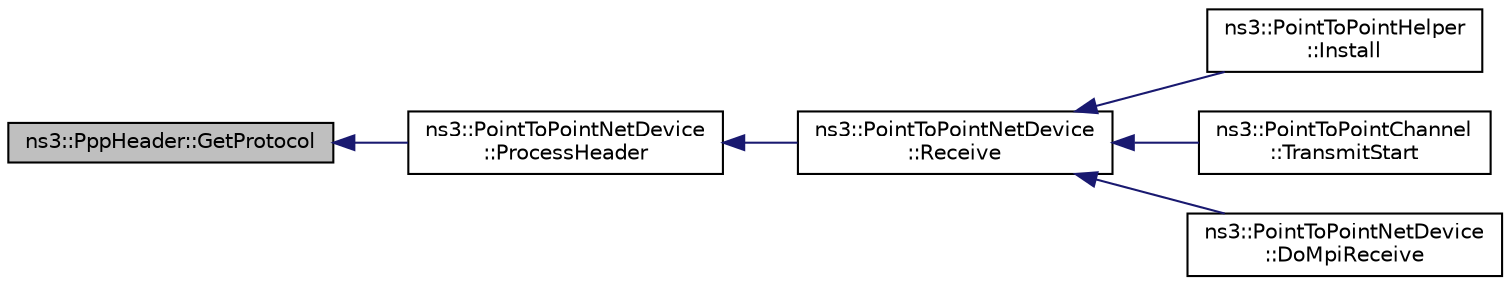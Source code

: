 digraph "ns3::PppHeader::GetProtocol"
{
  edge [fontname="Helvetica",fontsize="10",labelfontname="Helvetica",labelfontsize="10"];
  node [fontname="Helvetica",fontsize="10",shape=record];
  rankdir="LR";
  Node1 [label="ns3::PppHeader::GetProtocol",height=0.2,width=0.4,color="black", fillcolor="grey75", style="filled", fontcolor="black"];
  Node1 -> Node2 [dir="back",color="midnightblue",fontsize="10",style="solid"];
  Node2 [label="ns3::PointToPointNetDevice\l::ProcessHeader",height=0.2,width=0.4,color="black", fillcolor="white", style="filled",URL="$db/d2f/classns3_1_1PointToPointNetDevice.html#ac2e48ae3ee00fcaff6f9e98984e5d3c6"];
  Node2 -> Node3 [dir="back",color="midnightblue",fontsize="10",style="solid"];
  Node3 [label="ns3::PointToPointNetDevice\l::Receive",height=0.2,width=0.4,color="black", fillcolor="white", style="filled",URL="$db/d2f/classns3_1_1PointToPointNetDevice.html#ac7d662e7083e3a522557fcfa502e4b5e"];
  Node3 -> Node4 [dir="back",color="midnightblue",fontsize="10",style="solid"];
  Node4 [label="ns3::PointToPointHelper\l::Install",height=0.2,width=0.4,color="black", fillcolor="white", style="filled",URL="$d5/d0d/classns3_1_1PointToPointHelper.html#aecfc3e7bc34a5fa9707b26df08ef913a"];
  Node3 -> Node5 [dir="back",color="midnightblue",fontsize="10",style="solid"];
  Node5 [label="ns3::PointToPointChannel\l::TransmitStart",height=0.2,width=0.4,color="black", fillcolor="white", style="filled",URL="$dd/da8/classns3_1_1PointToPointChannel.html#ad3032b1fa7e3e046ccd0bc7e1b5de80b",tooltip="Transmit a packet over this channel. "];
  Node3 -> Node6 [dir="back",color="midnightblue",fontsize="10",style="solid"];
  Node6 [label="ns3::PointToPointNetDevice\l::DoMpiReceive",height=0.2,width=0.4,color="black", fillcolor="white", style="filled",URL="$db/d2f/classns3_1_1PointToPointNetDevice.html#adb881a073eaa215d5b8c8dc0434a0690",tooltip="Handler for MPI receive event. "];
}
